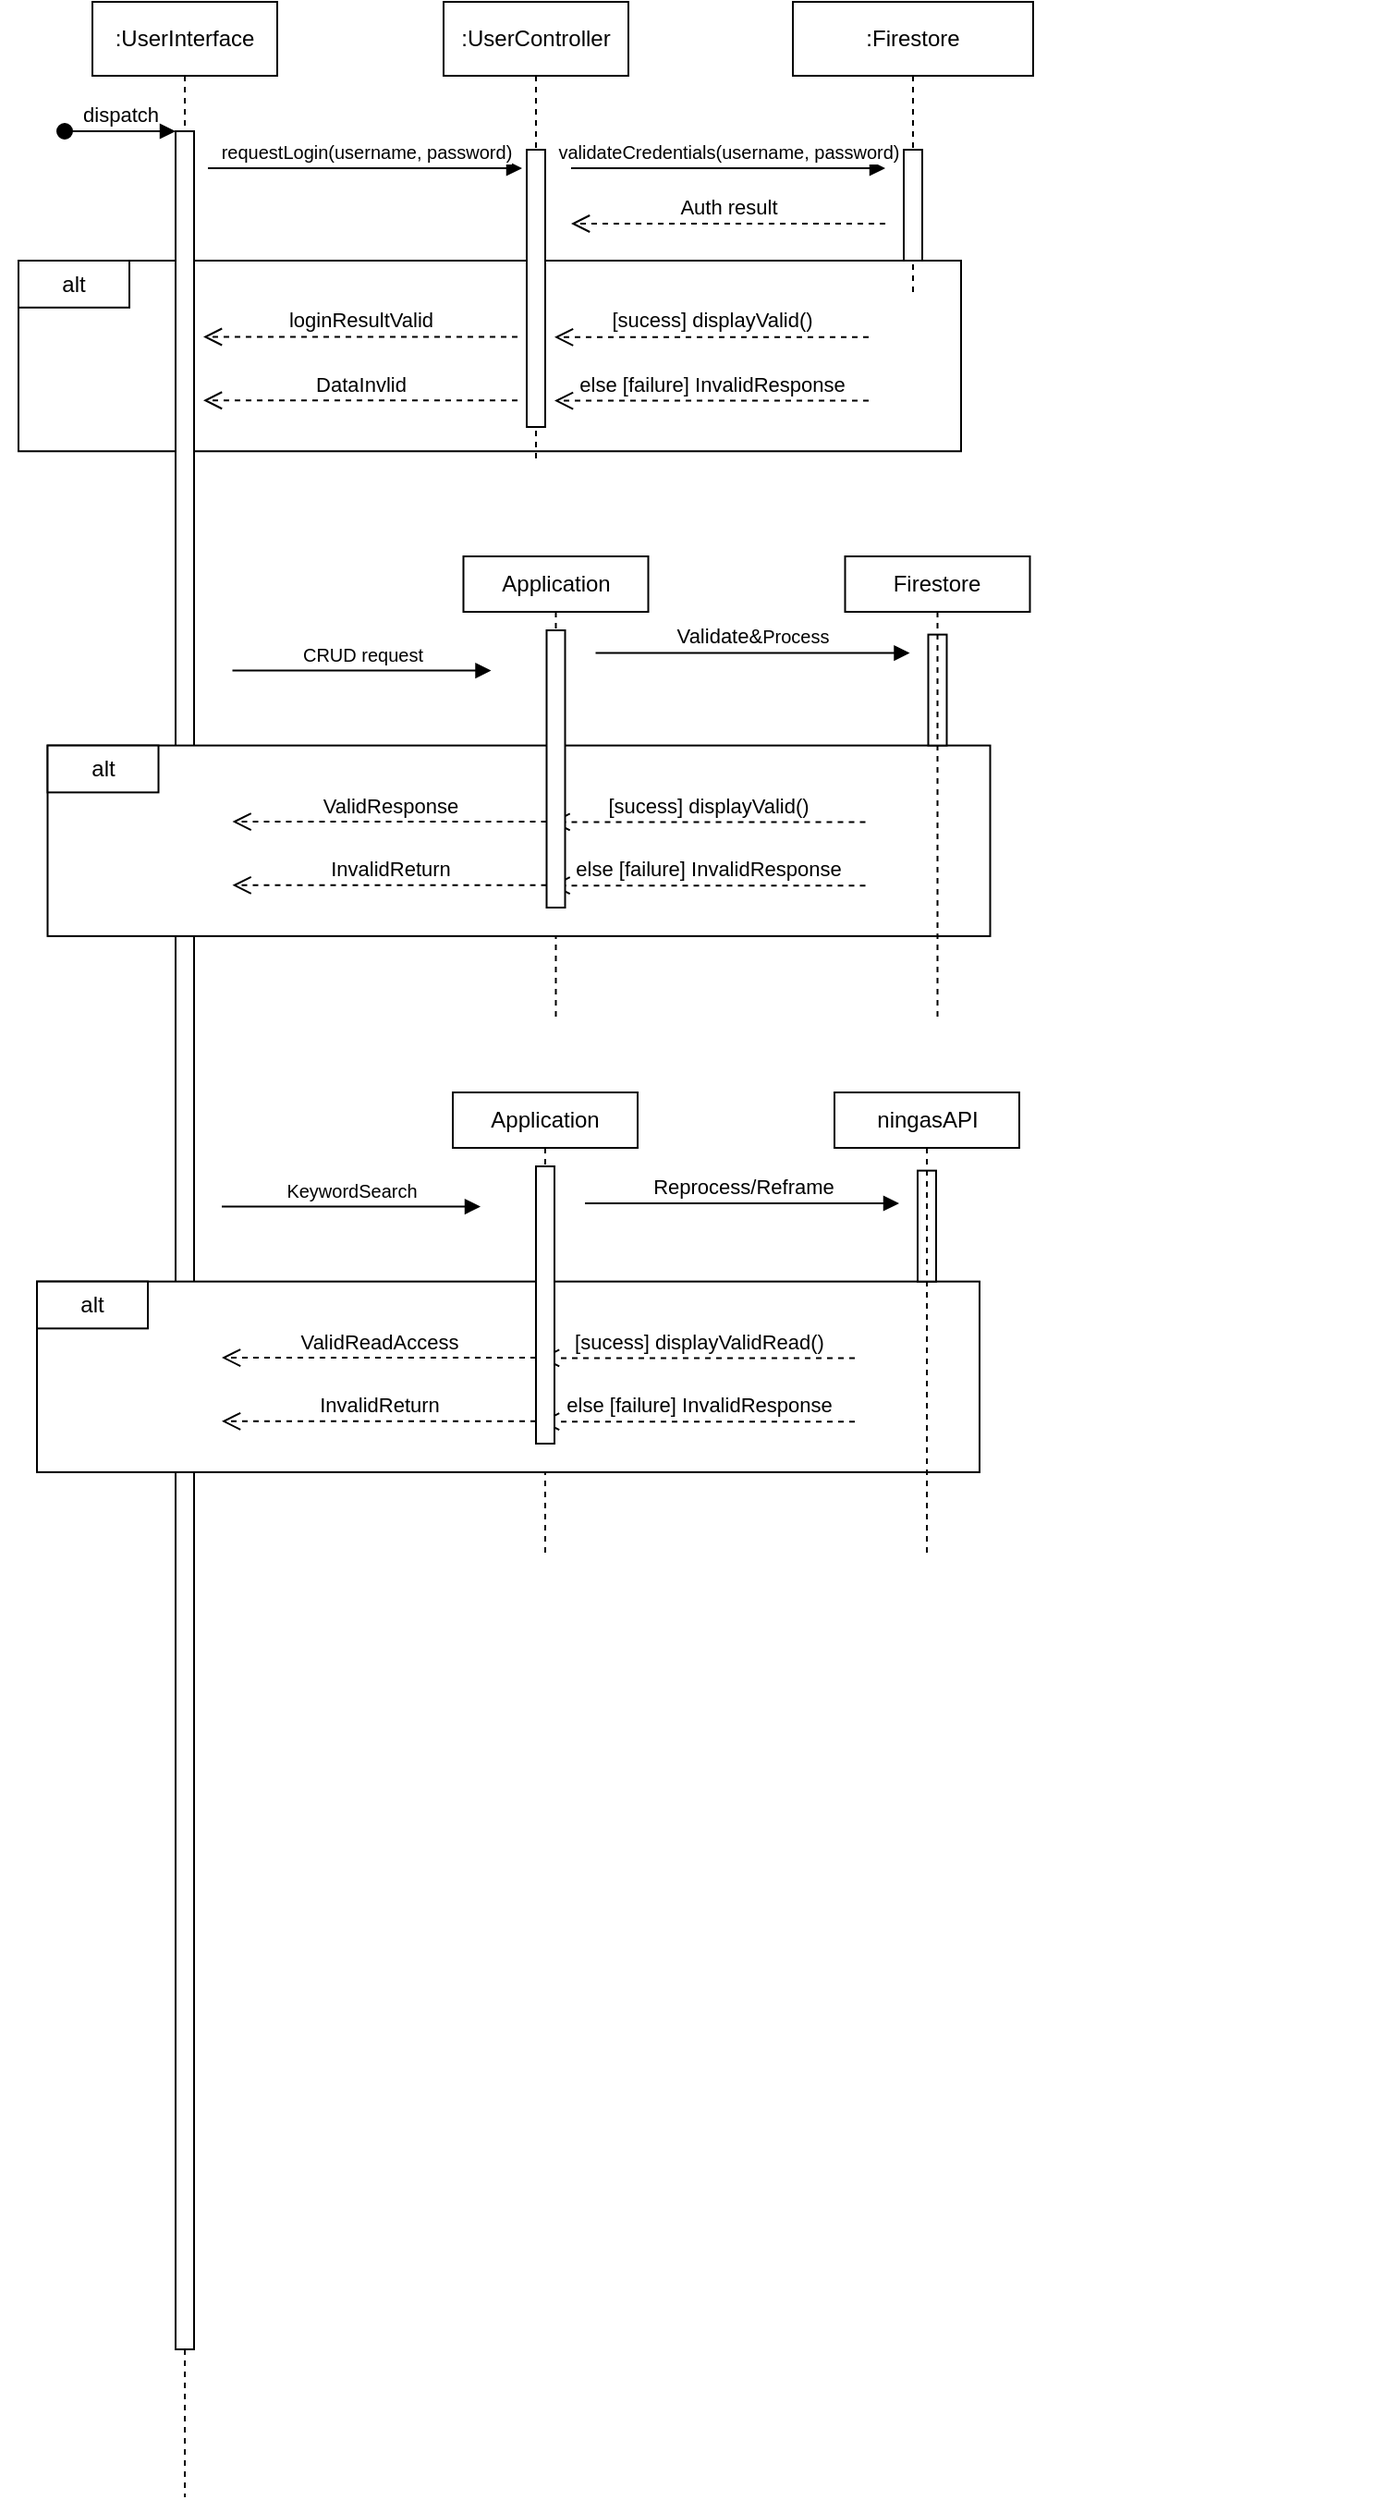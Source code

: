<mxfile version="22.1.17" type="github">
  <diagram name="Page-1" id="DBbhH1fyEOL2zr9KewBM">
    <mxGraphModel dx="1859" dy="418" grid="1" gridSize="10" guides="1" tooltips="1" connect="1" arrows="1" fold="1" page="1" pageScale="1" pageWidth="827" pageHeight="1169" math="0" shadow="0">
      <root>
        <mxCell id="0" />
        <mxCell id="1" parent="0" />
        <mxCell id="wCGS2TDMBN-PWQRGa2nd-78" value="" style="group" vertex="1" connectable="0" parent="1">
          <mxGeometry x="-20" y="180" width="750" height="260" as="geometry" />
        </mxCell>
        <mxCell id="wCGS2TDMBN-PWQRGa2nd-79" value="" style="rounded=0;whiteSpace=wrap;html=1;" vertex="1" parent="wCGS2TDMBN-PWQRGa2nd-78">
          <mxGeometry x="10" width="510" height="103.13" as="geometry" />
        </mxCell>
        <mxCell id="wCGS2TDMBN-PWQRGa2nd-80" value="alt" style="rounded=0;whiteSpace=wrap;html=1;" vertex="1" parent="wCGS2TDMBN-PWQRGa2nd-78">
          <mxGeometry x="10" width="60" height="25.383" as="geometry" />
        </mxCell>
        <mxCell id="wCGS2TDMBN-PWQRGa2nd-81" value="else [failure] InvalidResponse" style="html=1;verticalAlign=bottom;endArrow=open;dashed=1;endSize=8;edgeStyle=elbowEdgeStyle;elbow=vertical;curved=0;rounded=0;" edge="1" parent="wCGS2TDMBN-PWQRGa2nd-78">
          <mxGeometry relative="1" as="geometry">
            <mxPoint x="300" y="75.797" as="targetPoint" />
            <Array as="points">
              <mxPoint x="395" y="75.797" />
            </Array>
            <mxPoint x="470" y="75.797" as="sourcePoint" />
          </mxGeometry>
        </mxCell>
        <mxCell id="wCGS2TDMBN-PWQRGa2nd-82" value="&lt;div&gt;DataInvlid&lt;/div&gt;" style="html=1;verticalAlign=bottom;endArrow=open;dashed=1;endSize=8;edgeStyle=elbowEdgeStyle;elbow=vertical;curved=0;rounded=0;" edge="1" parent="wCGS2TDMBN-PWQRGa2nd-78">
          <mxGeometry relative="1" as="geometry">
            <mxPoint x="110" y="75.625" as="targetPoint" />
            <Array as="points">
              <mxPoint x="205" y="75.625" />
            </Array>
            <mxPoint x="280" y="75.625" as="sourcePoint" />
          </mxGeometry>
        </mxCell>
        <mxCell id="wCGS2TDMBN-PWQRGa2nd-83" value="&lt;div&gt;[sucess] displayValid()&lt;/div&gt;" style="html=1;verticalAlign=bottom;endArrow=open;dashed=1;endSize=8;edgeStyle=elbowEdgeStyle;elbow=vertical;curved=0;rounded=0;" edge="1" parent="wCGS2TDMBN-PWQRGa2nd-78">
          <mxGeometry relative="1" as="geometry">
            <mxPoint x="300" y="41.422" as="targetPoint" />
            <Array as="points">
              <mxPoint x="395" y="41.422" />
            </Array>
            <mxPoint x="470" y="41.422" as="sourcePoint" />
          </mxGeometry>
        </mxCell>
        <mxCell id="wCGS2TDMBN-PWQRGa2nd-84" value="&lt;div&gt;loginResultValid&lt;/div&gt;" style="html=1;verticalAlign=bottom;endArrow=open;dashed=1;endSize=8;edgeStyle=elbowEdgeStyle;elbow=vertical;curved=0;rounded=0;" edge="1" parent="wCGS2TDMBN-PWQRGa2nd-78">
          <mxGeometry relative="1" as="geometry">
            <mxPoint x="110" y="41.25" as="targetPoint" />
            <Array as="points">
              <mxPoint x="205" y="41.25" />
            </Array>
            <mxPoint x="280" y="41.25" as="sourcePoint" />
          </mxGeometry>
        </mxCell>
        <mxCell id="wCGS2TDMBN-PWQRGa2nd-85" value=":UserInterface" style="shape=umlLifeline;perimeter=lifelinePerimeter;whiteSpace=wrap;html=1;container=0;dropTarget=0;collapsible=0;recursiveResize=0;outlineConnect=0;portConstraint=eastwest;newEdgeStyle={&quot;edgeStyle&quot;:&quot;elbowEdgeStyle&quot;,&quot;elbow&quot;:&quot;vertical&quot;,&quot;curved&quot;:0,&quot;rounded&quot;:0};" vertex="1" parent="1">
          <mxGeometry x="30" y="40" width="100" height="1350" as="geometry" />
        </mxCell>
        <mxCell id="wCGS2TDMBN-PWQRGa2nd-86" value="" style="html=1;points=[];perimeter=orthogonalPerimeter;outlineConnect=0;targetShapes=umlLifeline;portConstraint=eastwest;newEdgeStyle={&quot;edgeStyle&quot;:&quot;elbowEdgeStyle&quot;,&quot;elbow&quot;:&quot;vertical&quot;,&quot;curved&quot;:0,&quot;rounded&quot;:0};" vertex="1" parent="wCGS2TDMBN-PWQRGa2nd-85">
          <mxGeometry x="45" y="70" width="10" height="1200" as="geometry" />
        </mxCell>
        <mxCell id="wCGS2TDMBN-PWQRGa2nd-87" value="dispatch" style="html=1;verticalAlign=bottom;startArrow=oval;endArrow=block;startSize=8;edgeStyle=elbowEdgeStyle;elbow=vertical;curved=0;rounded=0;" edge="1" parent="wCGS2TDMBN-PWQRGa2nd-85" target="wCGS2TDMBN-PWQRGa2nd-86">
          <mxGeometry relative="1" as="geometry">
            <mxPoint x="-15" y="70" as="sourcePoint" />
          </mxGeometry>
        </mxCell>
        <mxCell id="wCGS2TDMBN-PWQRGa2nd-88" value=":UserController" style="shape=umlLifeline;perimeter=lifelinePerimeter;whiteSpace=wrap;html=1;container=0;dropTarget=0;collapsible=0;recursiveResize=0;outlineConnect=0;portConstraint=eastwest;newEdgeStyle={&quot;edgeStyle&quot;:&quot;elbowEdgeStyle&quot;,&quot;elbow&quot;:&quot;vertical&quot;,&quot;curved&quot;:0,&quot;rounded&quot;:0};" vertex="1" parent="1">
          <mxGeometry x="220" y="40" width="100" height="250" as="geometry" />
        </mxCell>
        <mxCell id="wCGS2TDMBN-PWQRGa2nd-89" value="" style="html=1;points=[];perimeter=orthogonalPerimeter;outlineConnect=0;targetShapes=umlLifeline;portConstraint=eastwest;newEdgeStyle={&quot;edgeStyle&quot;:&quot;elbowEdgeStyle&quot;,&quot;elbow&quot;:&quot;vertical&quot;,&quot;curved&quot;:0,&quot;rounded&quot;:0};" vertex="1" parent="wCGS2TDMBN-PWQRGa2nd-88">
          <mxGeometry x="45" y="80" width="10" height="150" as="geometry" />
        </mxCell>
        <mxCell id="wCGS2TDMBN-PWQRGa2nd-90" value="&lt;div&gt;&lt;font style=&quot;font-size: 10px;&quot;&gt;requestLogin(username, password)&lt;/font&gt;&lt;/div&gt;" style="html=1;verticalAlign=bottom;endArrow=block;edgeStyle=elbowEdgeStyle;elbow=vertical;curved=0;rounded=0;" edge="1" parent="1">
          <mxGeometry relative="1" as="geometry">
            <mxPoint x="92.5" y="130" as="sourcePoint" />
            <Array as="points">
              <mxPoint x="177.5" y="130" />
            </Array>
            <mxPoint x="262.5" y="130" as="targetPoint" />
          </mxGeometry>
        </mxCell>
        <mxCell id="wCGS2TDMBN-PWQRGa2nd-93" value=":Firestore" style="shape=umlLifeline;perimeter=lifelinePerimeter;whiteSpace=wrap;html=1;container=0;dropTarget=0;collapsible=0;recursiveResize=0;outlineConnect=0;portConstraint=eastwest;newEdgeStyle={&quot;edgeStyle&quot;:&quot;elbowEdgeStyle&quot;,&quot;elbow&quot;:&quot;vertical&quot;,&quot;curved&quot;:0,&quot;rounded&quot;:0};" vertex="1" parent="1">
          <mxGeometry x="409" y="40" width="130" height="160" as="geometry" />
        </mxCell>
        <mxCell id="wCGS2TDMBN-PWQRGa2nd-94" value="" style="html=1;points=[];perimeter=orthogonalPerimeter;outlineConnect=0;targetShapes=umlLifeline;portConstraint=eastwest;newEdgeStyle={&quot;edgeStyle&quot;:&quot;elbowEdgeStyle&quot;,&quot;elbow&quot;:&quot;vertical&quot;,&quot;curved&quot;:0,&quot;rounded&quot;:0};" vertex="1" parent="wCGS2TDMBN-PWQRGa2nd-93">
          <mxGeometry x="60" y="80" width="10" height="60" as="geometry" />
        </mxCell>
        <mxCell id="wCGS2TDMBN-PWQRGa2nd-96" value="&lt;div&gt;&lt;font style=&quot;font-size: 10px;&quot;&gt;validateCredentials(username, password)&lt;/font&gt;&lt;/div&gt;" style="html=1;verticalAlign=bottom;endArrow=block;edgeStyle=elbowEdgeStyle;elbow=vertical;curved=0;rounded=0;" edge="1" parent="1">
          <mxGeometry relative="1" as="geometry">
            <mxPoint x="289" y="130" as="sourcePoint" />
            <Array as="points">
              <mxPoint x="374" y="130" />
            </Array>
            <mxPoint x="459" y="130" as="targetPoint" />
            <mxPoint as="offset" />
          </mxGeometry>
        </mxCell>
        <mxCell id="wCGS2TDMBN-PWQRGa2nd-97" value="&lt;div&gt;Auth result&lt;/div&gt;" style="html=1;verticalAlign=bottom;endArrow=open;dashed=1;endSize=8;edgeStyle=elbowEdgeStyle;elbow=vertical;curved=0;rounded=0;" edge="1" parent="1">
          <mxGeometry relative="1" as="geometry">
            <mxPoint x="289" y="160" as="targetPoint" />
            <Array as="points">
              <mxPoint x="384" y="160" />
            </Array>
            <mxPoint x="459" y="160" as="sourcePoint" />
          </mxGeometry>
        </mxCell>
        <mxCell id="wCGS2TDMBN-PWQRGa2nd-146" value="Application" style="shape=umlLifeline;perimeter=lifelinePerimeter;whiteSpace=wrap;html=1;container=0;dropTarget=0;collapsible=0;recursiveResize=0;outlineConnect=0;portConstraint=eastwest;newEdgeStyle={&quot;edgeStyle&quot;:&quot;elbowEdgeStyle&quot;,&quot;elbow&quot;:&quot;vertical&quot;,&quot;curved&quot;:0,&quot;rounded&quot;:0};size=30;" vertex="1" parent="1">
          <mxGeometry x="230.75" y="340" width="100" height="250" as="geometry" />
        </mxCell>
        <mxCell id="wCGS2TDMBN-PWQRGa2nd-133" value="" style="rounded=0;whiteSpace=wrap;html=1;" vertex="1" parent="1">
          <mxGeometry x="5.75" y="442.31" width="510" height="103.13" as="geometry" />
        </mxCell>
        <mxCell id="wCGS2TDMBN-PWQRGa2nd-134" value="alt" style="rounded=0;whiteSpace=wrap;html=1;" vertex="1" parent="1">
          <mxGeometry x="5.75" y="442.31" width="60" height="25.383" as="geometry" />
        </mxCell>
        <mxCell id="wCGS2TDMBN-PWQRGa2nd-135" value="else [failure] InvalidResponse" style="html=1;verticalAlign=bottom;endArrow=open;dashed=1;endSize=8;edgeStyle=elbowEdgeStyle;elbow=vertical;curved=0;rounded=0;" edge="1" parent="1">
          <mxGeometry relative="1" as="geometry">
            <mxPoint x="278.25" y="518.107" as="targetPoint" />
            <Array as="points">
              <mxPoint x="373.25" y="518.107" />
            </Array>
            <mxPoint x="448.25" y="518.107" as="sourcePoint" />
          </mxGeometry>
        </mxCell>
        <mxCell id="wCGS2TDMBN-PWQRGa2nd-136" value="&lt;div&gt;InvalidReturn&lt;/div&gt;" style="html=1;verticalAlign=bottom;endArrow=open;dashed=1;endSize=8;edgeStyle=elbowEdgeStyle;elbow=vertical;curved=0;rounded=0;" edge="1" parent="1">
          <mxGeometry relative="1" as="geometry">
            <mxPoint x="105.75" y="517.935" as="targetPoint" />
            <Array as="points">
              <mxPoint x="200.75" y="517.935" />
            </Array>
            <mxPoint x="275.75" y="517.935" as="sourcePoint" />
          </mxGeometry>
        </mxCell>
        <mxCell id="wCGS2TDMBN-PWQRGa2nd-137" value="&lt;div&gt;[sucess] displayValid()&lt;/div&gt;" style="html=1;verticalAlign=bottom;endArrow=open;dashed=1;endSize=8;edgeStyle=elbowEdgeStyle;elbow=vertical;curved=0;rounded=0;" edge="1" parent="1">
          <mxGeometry relative="1" as="geometry">
            <mxPoint x="278.25" y="483.732" as="targetPoint" />
            <Array as="points">
              <mxPoint x="373.25" y="483.732" />
            </Array>
            <mxPoint x="448.25" y="483.732" as="sourcePoint" />
          </mxGeometry>
        </mxCell>
        <mxCell id="wCGS2TDMBN-PWQRGa2nd-138" value="&lt;div&gt;ValidResponse&lt;/div&gt;" style="html=1;verticalAlign=bottom;endArrow=open;dashed=1;endSize=8;edgeStyle=elbowEdgeStyle;elbow=vertical;curved=0;rounded=0;" edge="1" parent="1">
          <mxGeometry relative="1" as="geometry">
            <mxPoint x="105.75" y="483.56" as="targetPoint" />
            <Array as="points">
              <mxPoint x="200.75" y="483.56" />
            </Array>
            <mxPoint x="275.75" y="483.56" as="sourcePoint" />
          </mxGeometry>
        </mxCell>
        <mxCell id="wCGS2TDMBN-PWQRGa2nd-140" value="" style="html=1;points=[];perimeter=orthogonalPerimeter;outlineConnect=0;targetShapes=umlLifeline;portConstraint=eastwest;newEdgeStyle={&quot;edgeStyle&quot;:&quot;elbowEdgeStyle&quot;,&quot;elbow&quot;:&quot;vertical&quot;,&quot;curved&quot;:0,&quot;rounded&quot;:0};" vertex="1" parent="1">
          <mxGeometry x="275.75" y="380" width="10" height="150" as="geometry" />
        </mxCell>
        <mxCell id="wCGS2TDMBN-PWQRGa2nd-141" value="&lt;div&gt;&lt;font style=&quot;font-size: 10px;&quot;&gt;CRUD request&lt;/font&gt;&lt;/div&gt;" style="html=1;verticalAlign=bottom;endArrow=block;edgeStyle=elbowEdgeStyle;elbow=vertical;curved=0;rounded=0;" edge="1" parent="1">
          <mxGeometry relative="1" as="geometry">
            <mxPoint x="105.75" y="401.81" as="sourcePoint" />
            <Array as="points">
              <mxPoint x="190.75" y="401.81" />
            </Array>
            <mxPoint x="245.75" y="401.81" as="targetPoint" />
          </mxGeometry>
        </mxCell>
        <mxCell id="wCGS2TDMBN-PWQRGa2nd-142" value="" style="html=1;points=[];perimeter=orthogonalPerimeter;outlineConnect=0;targetShapes=umlLifeline;portConstraint=eastwest;newEdgeStyle={&quot;edgeStyle&quot;:&quot;elbowEdgeStyle&quot;,&quot;elbow&quot;:&quot;vertical&quot;,&quot;curved&quot;:0,&quot;rounded&quot;:0};" vertex="1" parent="1">
          <mxGeometry x="482.25" y="382.31" width="10" height="60" as="geometry" />
        </mxCell>
        <mxCell id="wCGS2TDMBN-PWQRGa2nd-143" value="Validate&amp;amp;&lt;span style=&quot;font-size: 10px;&quot;&gt;Process&lt;/span&gt;" style="html=1;verticalAlign=bottom;endArrow=block;edgeStyle=elbowEdgeStyle;elbow=horizontal;curved=0;rounded=0;" edge="1" parent="1">
          <mxGeometry relative="1" as="geometry">
            <mxPoint x="302.25" y="392.31" as="sourcePoint" />
            <Array as="points">
              <mxPoint x="387.25" y="392.31" />
            </Array>
            <mxPoint x="472.25" y="392.31" as="targetPoint" />
            <mxPoint as="offset" />
          </mxGeometry>
        </mxCell>
        <mxCell id="wCGS2TDMBN-PWQRGa2nd-148" value="Firestore" style="shape=umlLifeline;perimeter=lifelinePerimeter;whiteSpace=wrap;html=1;container=0;dropTarget=0;collapsible=0;recursiveResize=0;outlineConnect=0;portConstraint=eastwest;newEdgeStyle={&quot;edgeStyle&quot;:&quot;elbowEdgeStyle&quot;,&quot;elbow&quot;:&quot;vertical&quot;,&quot;curved&quot;:0,&quot;rounded&quot;:0};size=30;" vertex="1" parent="1">
          <mxGeometry x="437.25" y="340" width="100" height="250" as="geometry" />
        </mxCell>
        <mxCell id="wCGS2TDMBN-PWQRGa2nd-149" value="Application" style="shape=umlLifeline;perimeter=lifelinePerimeter;whiteSpace=wrap;html=1;container=0;dropTarget=0;collapsible=0;recursiveResize=0;outlineConnect=0;portConstraint=eastwest;newEdgeStyle={&quot;edgeStyle&quot;:&quot;elbowEdgeStyle&quot;,&quot;elbow&quot;:&quot;vertical&quot;,&quot;curved&quot;:0,&quot;rounded&quot;:0};size=30;" vertex="1" parent="1">
          <mxGeometry x="225" y="630" width="100" height="250" as="geometry" />
        </mxCell>
        <mxCell id="wCGS2TDMBN-PWQRGa2nd-150" value="" style="rounded=0;whiteSpace=wrap;html=1;" vertex="1" parent="1">
          <mxGeometry y="732.31" width="510" height="103.13" as="geometry" />
        </mxCell>
        <mxCell id="wCGS2TDMBN-PWQRGa2nd-151" value="alt" style="rounded=0;whiteSpace=wrap;html=1;" vertex="1" parent="1">
          <mxGeometry y="732.31" width="60" height="25.383" as="geometry" />
        </mxCell>
        <mxCell id="wCGS2TDMBN-PWQRGa2nd-152" value="else [failure] InvalidResponse" style="html=1;verticalAlign=bottom;endArrow=open;dashed=1;endSize=8;edgeStyle=elbowEdgeStyle;elbow=vertical;curved=0;rounded=0;" edge="1" parent="1">
          <mxGeometry relative="1" as="geometry">
            <mxPoint x="272.5" y="808.107" as="targetPoint" />
            <Array as="points">
              <mxPoint x="367.5" y="808.107" />
            </Array>
            <mxPoint x="442.5" y="808.107" as="sourcePoint" />
          </mxGeometry>
        </mxCell>
        <mxCell id="wCGS2TDMBN-PWQRGa2nd-153" value="&lt;div&gt;InvalidReturn&lt;/div&gt;" style="html=1;verticalAlign=bottom;endArrow=open;dashed=1;endSize=8;edgeStyle=elbowEdgeStyle;elbow=vertical;curved=0;rounded=0;" edge="1" parent="1">
          <mxGeometry relative="1" as="geometry">
            <mxPoint x="100" y="807.935" as="targetPoint" />
            <Array as="points">
              <mxPoint x="195" y="807.935" />
            </Array>
            <mxPoint x="270" y="807.935" as="sourcePoint" />
          </mxGeometry>
        </mxCell>
        <mxCell id="wCGS2TDMBN-PWQRGa2nd-154" value="&lt;div&gt;[sucess] displayValidRead()&lt;/div&gt;" style="html=1;verticalAlign=bottom;endArrow=open;dashed=1;endSize=8;edgeStyle=elbowEdgeStyle;elbow=vertical;curved=0;rounded=0;" edge="1" parent="1">
          <mxGeometry relative="1" as="geometry">
            <mxPoint x="272.5" y="773.732" as="targetPoint" />
            <Array as="points">
              <mxPoint x="367.5" y="773.732" />
            </Array>
            <mxPoint x="442.5" y="773.732" as="sourcePoint" />
          </mxGeometry>
        </mxCell>
        <mxCell id="wCGS2TDMBN-PWQRGa2nd-155" value="&lt;div&gt;ValidReadAccess&lt;/div&gt;" style="html=1;verticalAlign=bottom;endArrow=open;dashed=1;endSize=8;edgeStyle=elbowEdgeStyle;elbow=vertical;curved=0;rounded=0;" edge="1" parent="1">
          <mxGeometry relative="1" as="geometry">
            <mxPoint x="100" y="773.56" as="targetPoint" />
            <Array as="points">
              <mxPoint x="195" y="773.56" />
            </Array>
            <mxPoint x="270" y="773.56" as="sourcePoint" />
          </mxGeometry>
        </mxCell>
        <mxCell id="wCGS2TDMBN-PWQRGa2nd-156" value="" style="html=1;points=[];perimeter=orthogonalPerimeter;outlineConnect=0;targetShapes=umlLifeline;portConstraint=eastwest;newEdgeStyle={&quot;edgeStyle&quot;:&quot;elbowEdgeStyle&quot;,&quot;elbow&quot;:&quot;vertical&quot;,&quot;curved&quot;:0,&quot;rounded&quot;:0};" vertex="1" parent="1">
          <mxGeometry x="270" y="670" width="10" height="150" as="geometry" />
        </mxCell>
        <mxCell id="wCGS2TDMBN-PWQRGa2nd-157" value="&lt;div&gt;&lt;font style=&quot;font-size: 10px;&quot;&gt;KeywordSearch&lt;/font&gt;&lt;/div&gt;" style="html=1;verticalAlign=bottom;endArrow=block;edgeStyle=elbowEdgeStyle;elbow=vertical;curved=0;rounded=0;" edge="1" parent="1">
          <mxGeometry relative="1" as="geometry">
            <mxPoint x="100" y="691.81" as="sourcePoint" />
            <Array as="points">
              <mxPoint x="185" y="691.81" />
            </Array>
            <mxPoint x="240" y="691.81" as="targetPoint" />
          </mxGeometry>
        </mxCell>
        <mxCell id="wCGS2TDMBN-PWQRGa2nd-158" value="" style="html=1;points=[];perimeter=orthogonalPerimeter;outlineConnect=0;targetShapes=umlLifeline;portConstraint=eastwest;newEdgeStyle={&quot;edgeStyle&quot;:&quot;elbowEdgeStyle&quot;,&quot;elbow&quot;:&quot;vertical&quot;,&quot;curved&quot;:0,&quot;rounded&quot;:0};" vertex="1" parent="1">
          <mxGeometry x="476.5" y="672.31" width="10" height="60" as="geometry" />
        </mxCell>
        <mxCell id="wCGS2TDMBN-PWQRGa2nd-159" value="Reprocess/Reframe" style="html=1;verticalAlign=bottom;endArrow=block;edgeStyle=elbowEdgeStyle;elbow=horizontal;curved=0;rounded=0;" edge="1" parent="1">
          <mxGeometry relative="1" as="geometry">
            <mxPoint x="296.5" y="690" as="sourcePoint" />
            <Array as="points">
              <mxPoint x="381.5" y="690" />
            </Array>
            <mxPoint x="466.5" y="690" as="targetPoint" />
            <mxPoint as="offset" />
          </mxGeometry>
        </mxCell>
        <mxCell id="wCGS2TDMBN-PWQRGa2nd-160" value="ningasAPI" style="shape=umlLifeline;perimeter=lifelinePerimeter;whiteSpace=wrap;html=1;container=0;dropTarget=0;collapsible=0;recursiveResize=0;outlineConnect=0;portConstraint=eastwest;newEdgeStyle={&quot;edgeStyle&quot;:&quot;elbowEdgeStyle&quot;,&quot;elbow&quot;:&quot;vertical&quot;,&quot;curved&quot;:0,&quot;rounded&quot;:0};size=30;" vertex="1" parent="1">
          <mxGeometry x="431.5" y="630" width="100" height="250" as="geometry" />
        </mxCell>
      </root>
    </mxGraphModel>
  </diagram>
</mxfile>
